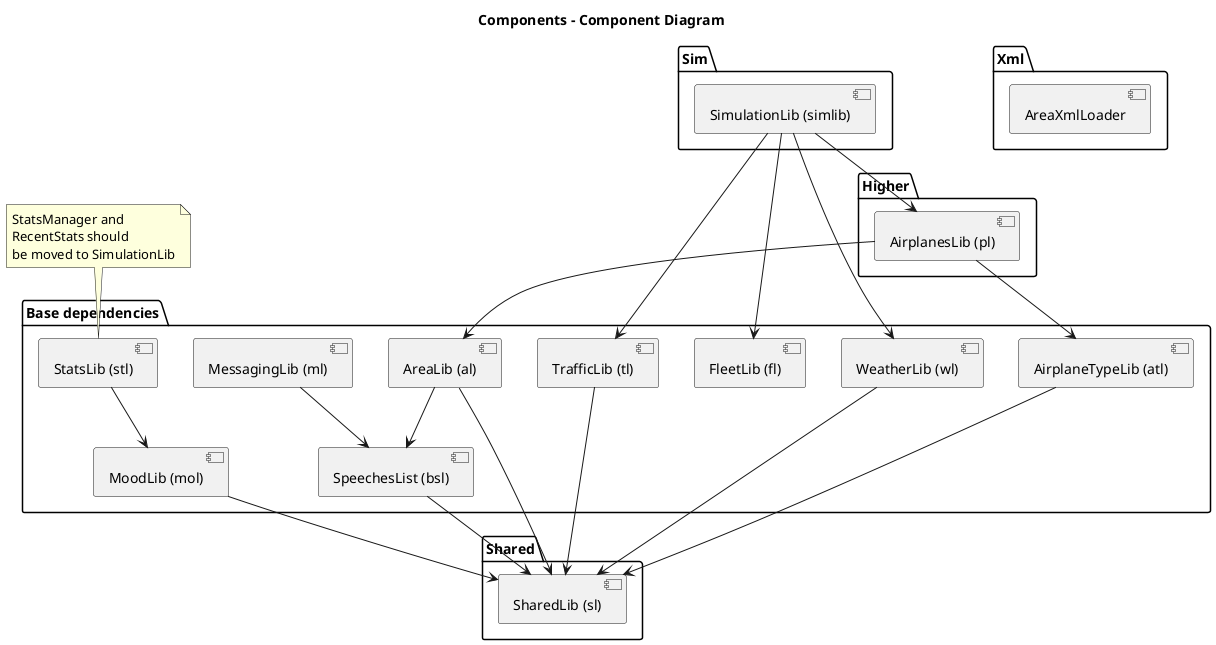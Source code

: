 @startuml

title Components - Component Diagram

package Shared{
  [SharedLib (sl)] as sl
}

package "Base dependencies"{
  [AreaLib (al)] as al
  [AirplaneTypeLib (atl)] as atl
  [TrafficLib (tl)] as tl
  [FleetLib (fl)] as fl
  [WeatherLib (wl)] as wl
  [MessagingLib (ml)] as ml
  [MoodLib (mol)] as mol
  [StatsLib (stl)] as stl
  [SpeechesList (bsl)] as bsl
}

package "Higher"{
  [AirplanesLib (pl)] as pl
}

package "Xml"{
  [AreaXmlLoader]
}

package "Sim"{
  [SimulationLib (simlib)] as simlib
}

note top of stl : StatsManager and\nRecentStats should\nbe moved to SimulationLib

sl <-up- wl
sl <-up- al
sl <-up- atl
sl <-up- tl
sl <-up- mol
sl <-up- bsl

bsl <-up- al

atl <-up- pl

bsl <-up- ml

al <-up- pl

pl <-up-simlib

tl <-up- simlib

wl <-up- simlib

fl <-up- simlib

mol <-up- stl


@enduml
